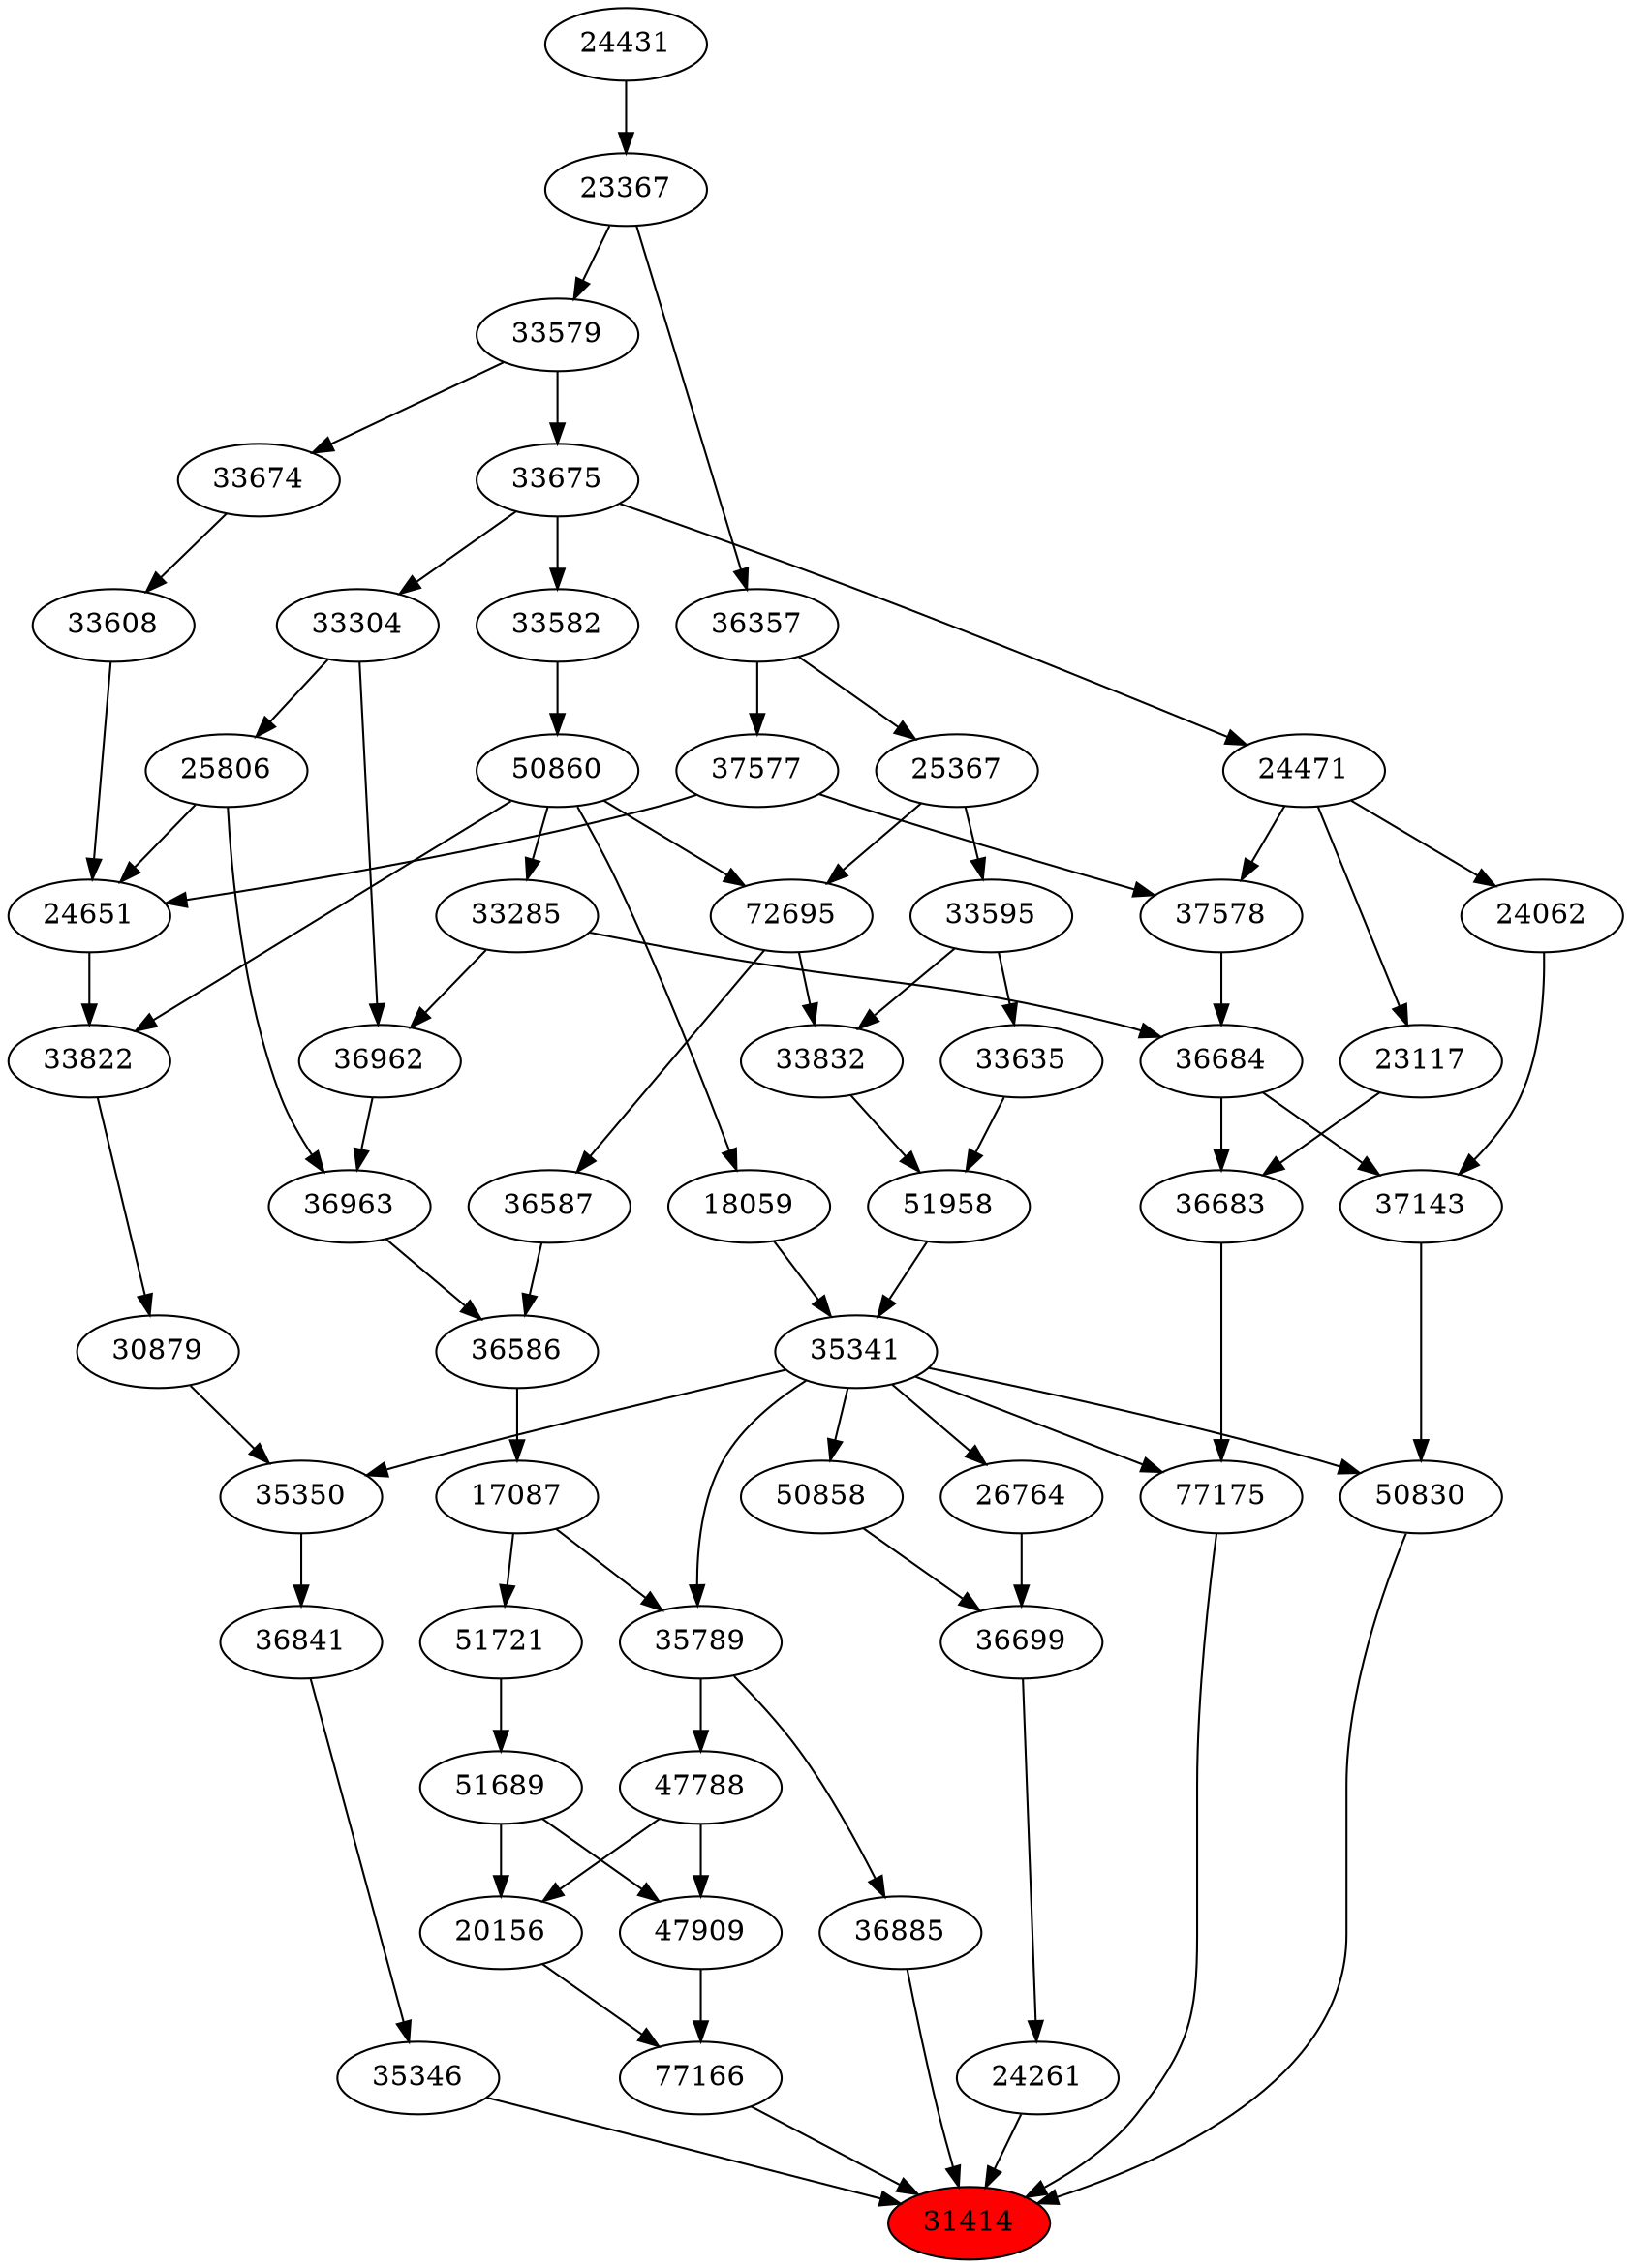 strict digraph{ 
31414 [label="31414" fillcolor=red style=filled]
35346 -> 31414
36885 -> 31414
24261 -> 31414
50830 -> 31414
77166 -> 31414
77175 -> 31414
35346 [label="35346"]
36841 -> 35346
36885 [label="36885"]
35789 -> 36885
24261 [label="24261"]
36699 -> 24261
50830 [label="50830"]
35341 -> 50830
37143 -> 50830
77166 [label="77166"]
20156 -> 77166
47909 -> 77166
77175 [label="77175"]
35341 -> 77175
36683 -> 77175
36841 [label="36841"]
35350 -> 36841
35789 [label="35789"]
17087 -> 35789
35341 -> 35789
36699 [label="36699"]
26764 -> 36699
50858 -> 36699
35341 [label="35341"]
51958 -> 35341
18059 -> 35341
37143 [label="37143"]
36684 -> 37143
24062 -> 37143
20156 [label="20156"]
47788 -> 20156
51689 -> 20156
47909 [label="47909"]
51689 -> 47909
47788 -> 47909
36683 [label="36683"]
36684 -> 36683
23117 -> 36683
35350 [label="35350"]
30879 -> 35350
35341 -> 35350
17087 [label="17087"]
36586 -> 17087
26764 [label="26764"]
35341 -> 26764
50858 [label="50858"]
35341 -> 50858
51958 [label="51958"]
33832 -> 51958
33635 -> 51958
18059 [label="18059"]
50860 -> 18059
36684 [label="36684"]
33285 -> 36684
37578 -> 36684
24062 [label="24062"]
24471 -> 24062
47788 [label="47788"]
35789 -> 47788
51689 [label="51689"]
51721 -> 51689
23117 [label="23117"]
24471 -> 23117
30879 [label="30879"]
33822 -> 30879
36586 [label="36586"]
36587 -> 36586
36963 -> 36586
33832 [label="33832"]
72695 -> 33832
33595 -> 33832
33635 [label="33635"]
33595 -> 33635
50860 [label="50860"]
33582 -> 50860
33285 [label="33285"]
50860 -> 33285
37578 [label="37578"]
24471 -> 37578
37577 -> 37578
24471 [label="24471"]
33675 -> 24471
51721 [label="51721"]
17087 -> 51721
33822 [label="33822"]
24651 -> 33822
50860 -> 33822
36587 [label="36587"]
72695 -> 36587
36963 [label="36963"]
36962 -> 36963
25806 -> 36963
72695 [label="72695"]
50860 -> 72695
25367 -> 72695
33595 [label="33595"]
25367 -> 33595
33582 [label="33582"]
33675 -> 33582
37577 [label="37577"]
36357 -> 37577
33675 [label="33675"]
33579 -> 33675
24651 [label="24651"]
25806 -> 24651
33608 -> 24651
37577 -> 24651
36962 [label="36962"]
33285 -> 36962
33304 -> 36962
25806 [label="25806"]
33304 -> 25806
25367 [label="25367"]
36357 -> 25367
36357 [label="36357"]
23367 -> 36357
33579 [label="33579"]
23367 -> 33579
33608 [label="33608"]
33674 -> 33608
33304 [label="33304"]
33675 -> 33304
23367 [label="23367"]
24431 -> 23367
33674 [label="33674"]
33579 -> 33674
24431 [label="24431"]
}